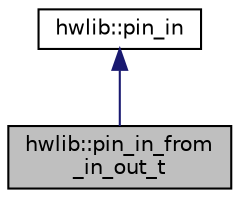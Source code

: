 digraph "hwlib::pin_in_from_in_out_t"
{
  edge [fontname="Helvetica",fontsize="10",labelfontname="Helvetica",labelfontsize="10"];
  node [fontname="Helvetica",fontsize="10",shape=record];
  Node2 [label="hwlib::pin_in_from\l_in_out_t",height=0.2,width=0.4,color="black", fillcolor="grey75", style="filled", fontcolor="black"];
  Node3 -> Node2 [dir="back",color="midnightblue",fontsize="10",style="solid",fontname="Helvetica"];
  Node3 [label="hwlib::pin_in",height=0.2,width=0.4,color="black", fillcolor="white", style="filled",URL="$classhwlib_1_1pin__in.html"];
}
